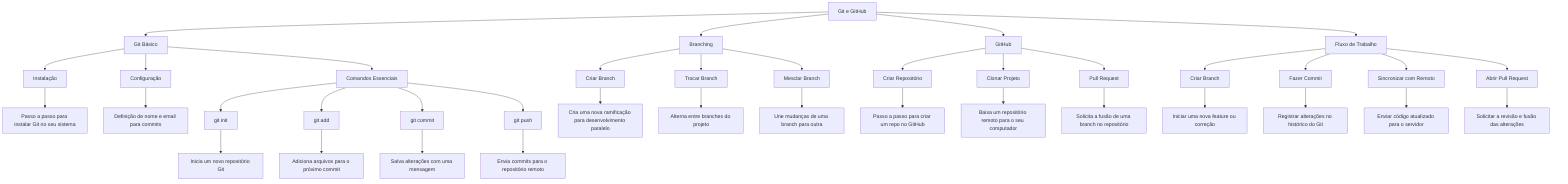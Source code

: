 %%{init: {'themeVariables': {'width': 1080, 'height': 1920} } }%%
graph TD;
    A[Git e GitHub] --> B[Git Básico]:::topic;
    B --> C[Instalação]:::desc;
    C --> C1[Passo a passo para instalar Git no seu sistema];
    B --> D[Configuração]:::desc;
    D --> D1[Definição de nome e email para commits];
    B --> E[Comandos Essenciais]:::desc;
    E --> F[git init]:::cmd;
    F --> F1[Inicia um novo repositório Git];
    E --> G[git add]:::cmd;
    G --> G1[Adiciona arquivos para o próximo commit];
    E --> H[git commit]:::cmd;
    H --> H1[Salva alterações com uma mensagem];
    E --> I[git push]:::cmd;
    I --> I1[Envia commits para o repositório remoto];

    A --> J[Branching]:::topic;
    J --> K[Criar Branch]:::cmd;
    K --> K1[Cria uma nova ramificação para desenvolvimento paralelo];
    J --> L[Trocar Branch]:::cmd;
    L --> L1[Alterna entre branches do projeto];
    J --> M[Mesclar Branch]:::cmd;
    M --> M1[Une mudanças de uma branch para outra];

    A --> N[GitHub]:::topic;
    N --> O[Criar Repositório]:::desc;
    O --> O1[Passo a passo para criar um repo no GitHub];
    N --> P[Clonar Projeto]:::cmd;
    P --> P1[Baixa um repositório remoto para o seu computador];
    N --> Q[Pull Request]:::desc;
    Q --> Q1[Solicita a fusão de uma branch no repositório];

    A --> R[Fluxo de Trabalho]:::topic;
    R --> S[Criar Branch]:::step;
    S --> S1[Iniciar uma nova feature ou correção];
    R --> T[Fazer Commit]:::step;
    T --> T1[Registrar alterações no histórico do Git];
    R --> U[Sincronizar com Remoto]:::step;
    U --> U1[Enviar código atualizado para o servidor];
    R --> V[Abrir Pull Request]:::step;
    V --> V1[Solicitar a revisão e fusão das alterações];